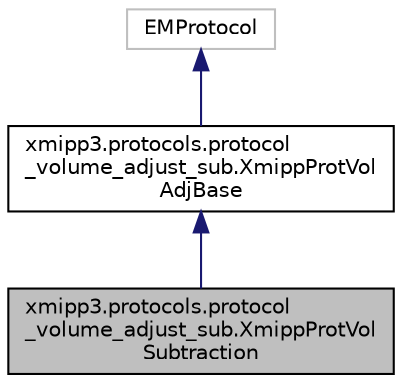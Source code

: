 digraph "xmipp3.protocols.protocol_volume_adjust_sub.XmippProtVolSubtraction"
{
  edge [fontname="Helvetica",fontsize="10",labelfontname="Helvetica",labelfontsize="10"];
  node [fontname="Helvetica",fontsize="10",shape=record];
  Node0 [label="xmipp3.protocols.protocol\l_volume_adjust_sub.XmippProtVol\lSubtraction",height=0.2,width=0.4,color="black", fillcolor="grey75", style="filled", fontcolor="black"];
  Node1 -> Node0 [dir="back",color="midnightblue",fontsize="10",style="solid",fontname="Helvetica"];
  Node1 [label="xmipp3.protocols.protocol\l_volume_adjust_sub.XmippProtVol\lAdjBase",height=0.2,width=0.4,color="black", fillcolor="white", style="filled",URL="$classxmipp3_1_1protocols_1_1protocol__volume__adjust__sub_1_1XmippProtVolAdjBase.html"];
  Node2 -> Node1 [dir="back",color="midnightblue",fontsize="10",style="solid",fontname="Helvetica"];
  Node2 [label="EMProtocol",height=0.2,width=0.4,color="grey75", fillcolor="white", style="filled"];
}
